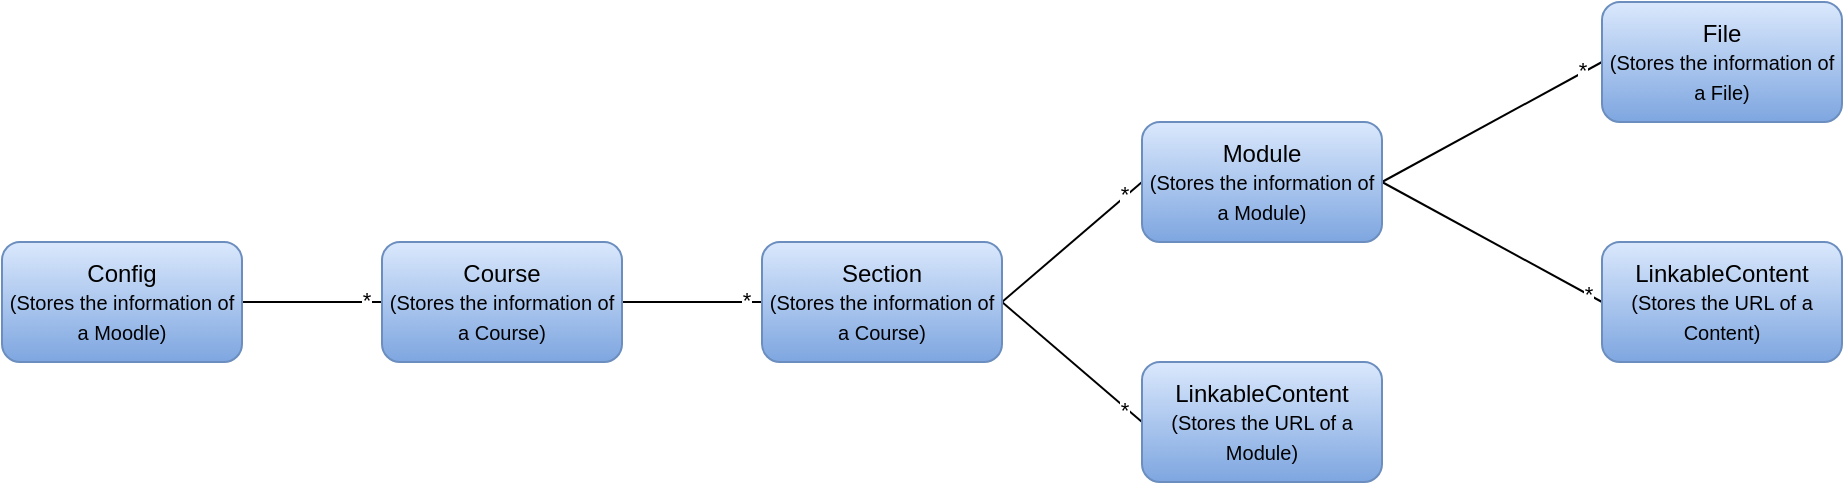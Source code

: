 <mxfile version="13.7.7" type="device"><diagram id="V4OUgML_JG34tccMWn0a" name="Page-1"><mxGraphModel dx="1178" dy="647" grid="1" gridSize="10" guides="1" tooltips="1" connect="1" arrows="1" fold="1" page="1" pageScale="1" pageWidth="1654" pageHeight="1169" math="0" shadow="0"><root><mxCell id="0"/><mxCell id="1" parent="0"/><mxCell id="2efxZBpe1C4muVa-XI-8-16" style="edgeStyle=orthogonalEdgeStyle;rounded=0;orthogonalLoop=1;jettySize=auto;html=1;entryX=0;entryY=0.5;entryDx=0;entryDy=0;endArrow=none;endFill=0;fontFamily=Helvetica;" edge="1" parent="1" source="2efxZBpe1C4muVa-XI-8-1" target="2efxZBpe1C4muVa-XI-8-2"><mxGeometry relative="1" as="geometry"/></mxCell><mxCell id="2efxZBpe1C4muVa-XI-8-17" value="*" style="edgeLabel;html=1;align=center;verticalAlign=middle;resizable=0;points=[];fontFamily=Helvetica;" vertex="1" connectable="0" parent="2efxZBpe1C4muVa-XI-8-16"><mxGeometry x="0.75" y="1" relative="1" as="geometry"><mxPoint as="offset"/></mxGeometry></mxCell><mxCell id="2efxZBpe1C4muVa-XI-8-1" value="Config&lt;br&gt;&lt;font style=&quot;font-size: 10px&quot;&gt;(Stores the information of a Moodle)&lt;/font&gt;" style="rounded=1;whiteSpace=wrap;html=1;fillColor=#dae8fc;strokeColor=#6c8ebf;fontFamily=Helvetica;glass=0;sketch=0;shadow=0;gradientColor=#7ea6e0;" vertex="1" parent="1"><mxGeometry x="120" y="250" width="120" height="60" as="geometry"/></mxCell><mxCell id="2efxZBpe1C4muVa-XI-8-18" style="edgeStyle=orthogonalEdgeStyle;rounded=0;orthogonalLoop=1;jettySize=auto;html=1;exitX=1;exitY=0.5;exitDx=0;exitDy=0;entryX=0;entryY=0.5;entryDx=0;entryDy=0;endArrow=none;endFill=0;fontFamily=Helvetica;" edge="1" parent="1" source="2efxZBpe1C4muVa-XI-8-2" target="2efxZBpe1C4muVa-XI-8-7"><mxGeometry relative="1" as="geometry"/></mxCell><mxCell id="2efxZBpe1C4muVa-XI-8-19" value="*" style="edgeLabel;html=1;align=center;verticalAlign=middle;resizable=0;points=[];fontFamily=Helvetica;" vertex="1" connectable="0" parent="2efxZBpe1C4muVa-XI-8-18"><mxGeometry x="0.774" y="1" relative="1" as="geometry"><mxPoint as="offset"/></mxGeometry></mxCell><mxCell id="2efxZBpe1C4muVa-XI-8-2" value="Course&lt;br&gt;&lt;font style=&quot;font-size: 10px&quot;&gt;(Stores the information of a Course)&lt;/font&gt;" style="rounded=1;whiteSpace=wrap;html=1;fillColor=#dae8fc;strokeColor=#6c8ebf;fontFamily=Helvetica;glass=0;sketch=0;shadow=0;gradientColor=#7ea6e0;" vertex="1" parent="1"><mxGeometry x="310" y="250" width="120" height="60" as="geometry"/></mxCell><mxCell id="2efxZBpe1C4muVa-XI-8-20" style="rounded=0;orthogonalLoop=1;jettySize=auto;html=1;exitX=1;exitY=0.5;exitDx=0;exitDy=0;entryX=0;entryY=0.5;entryDx=0;entryDy=0;endArrow=none;endFill=0;fontFamily=Helvetica;" edge="1" parent="1" source="2efxZBpe1C4muVa-XI-8-7" target="2efxZBpe1C4muVa-XI-8-12"><mxGeometry relative="1" as="geometry"/></mxCell><mxCell id="2efxZBpe1C4muVa-XI-8-23" value="*" style="edgeLabel;html=1;align=center;verticalAlign=middle;resizable=0;points=[];fontFamily=Helvetica;" vertex="1" connectable="0" parent="2efxZBpe1C4muVa-XI-8-20"><mxGeometry x="0.768" y="1" relative="1" as="geometry"><mxPoint as="offset"/></mxGeometry></mxCell><mxCell id="2efxZBpe1C4muVa-XI-8-21" style="edgeStyle=none;rounded=0;orthogonalLoop=1;jettySize=auto;html=1;exitX=1;exitY=0.5;exitDx=0;exitDy=0;entryX=0;entryY=0.5;entryDx=0;entryDy=0;endArrow=none;endFill=0;fontFamily=Helvetica;" edge="1" parent="1" source="2efxZBpe1C4muVa-XI-8-7" target="2efxZBpe1C4muVa-XI-8-13"><mxGeometry relative="1" as="geometry"/></mxCell><mxCell id="2efxZBpe1C4muVa-XI-8-22" value="*" style="edgeLabel;html=1;align=center;verticalAlign=middle;resizable=0;points=[];fontFamily=Helvetica;" vertex="1" connectable="0" parent="2efxZBpe1C4muVa-XI-8-21"><mxGeometry x="0.759" y="-1" relative="1" as="geometry"><mxPoint as="offset"/></mxGeometry></mxCell><mxCell id="2efxZBpe1C4muVa-XI-8-7" value="Section&lt;br&gt;&lt;font style=&quot;font-size: 10px&quot;&gt;(Stores the information of a Course)&lt;/font&gt;" style="rounded=1;whiteSpace=wrap;html=1;fillColor=#dae8fc;strokeColor=#6c8ebf;fontFamily=Helvetica;glass=0;sketch=0;shadow=0;gradientColor=#7ea6e0;" vertex="1" parent="1"><mxGeometry x="500" y="250" width="120" height="60" as="geometry"/></mxCell><mxCell id="2efxZBpe1C4muVa-XI-8-24" style="edgeStyle=none;rounded=0;orthogonalLoop=1;jettySize=auto;html=1;exitX=1;exitY=0.5;exitDx=0;exitDy=0;entryX=0;entryY=0.5;entryDx=0;entryDy=0;endArrow=none;endFill=0;fontFamily=Helvetica;" edge="1" parent="1" source="2efxZBpe1C4muVa-XI-8-12" target="2efxZBpe1C4muVa-XI-8-15"><mxGeometry relative="1" as="geometry"/></mxCell><mxCell id="2efxZBpe1C4muVa-XI-8-25" value="*" style="edgeLabel;html=1;align=center;verticalAlign=middle;resizable=0;points=[];fontFamily=Helvetica;" vertex="1" connectable="0" parent="2efxZBpe1C4muVa-XI-8-24"><mxGeometry x="0.861" relative="1" as="geometry"><mxPoint as="offset"/></mxGeometry></mxCell><mxCell id="2efxZBpe1C4muVa-XI-8-26" style="edgeStyle=none;rounded=0;orthogonalLoop=1;jettySize=auto;html=1;exitX=1;exitY=0.5;exitDx=0;exitDy=0;entryX=0;entryY=0.5;entryDx=0;entryDy=0;endArrow=none;endFill=0;fontFamily=Helvetica;" edge="1" parent="1" source="2efxZBpe1C4muVa-XI-8-12" target="2efxZBpe1C4muVa-XI-8-14"><mxGeometry relative="1" as="geometry"/></mxCell><mxCell id="2efxZBpe1C4muVa-XI-8-27" value="*" style="edgeLabel;html=1;align=center;verticalAlign=middle;resizable=0;points=[];fontFamily=Helvetica;" vertex="1" connectable="0" parent="2efxZBpe1C4muVa-XI-8-26"><mxGeometry x="0.827" y="2" relative="1" as="geometry"><mxPoint as="offset"/></mxGeometry></mxCell><mxCell id="2efxZBpe1C4muVa-XI-8-12" value="Module&lt;br&gt;&lt;font style=&quot;font-size: 10px&quot;&gt;(Stores the information of a Module)&lt;/font&gt;" style="rounded=1;whiteSpace=wrap;html=1;fillColor=#dae8fc;strokeColor=#6c8ebf;fontFamily=Helvetica;glass=0;sketch=0;shadow=0;gradientColor=#7ea6e0;" vertex="1" parent="1"><mxGeometry x="690" y="190" width="120" height="60" as="geometry"/></mxCell><mxCell id="2efxZBpe1C4muVa-XI-8-13" value="LinkableContent&lt;br&gt;&lt;font style=&quot;font-size: 10px&quot;&gt;(Stores the URL of a Module)&lt;/font&gt;" style="rounded=1;whiteSpace=wrap;html=1;fillColor=#dae8fc;strokeColor=#6c8ebf;fontFamily=Helvetica;glass=0;sketch=0;shadow=0;gradientColor=#7ea6e0;" vertex="1" parent="1"><mxGeometry x="690" y="310" width="120" height="60" as="geometry"/></mxCell><mxCell id="2efxZBpe1C4muVa-XI-8-14" value="File&lt;br&gt;&lt;font style=&quot;font-size: 10px&quot;&gt;(Stores the information of a File)&lt;/font&gt;" style="rounded=1;whiteSpace=wrap;html=1;fillColor=#dae8fc;strokeColor=#6c8ebf;fontFamily=Helvetica;glass=0;sketch=0;shadow=0;gradientColor=#7ea6e0;" vertex="1" parent="1"><mxGeometry x="920" y="130" width="120" height="60" as="geometry"/></mxCell><mxCell id="2efxZBpe1C4muVa-XI-8-15" value="LinkableContent&lt;br&gt;&lt;font style=&quot;font-size: 10px&quot;&gt;(Stores the URL of a Content)&lt;/font&gt;" style="rounded=1;whiteSpace=wrap;html=1;fillColor=#dae8fc;strokeColor=#6c8ebf;fontFamily=Helvetica;glass=0;sketch=0;shadow=0;gradientColor=#7ea6e0;" vertex="1" parent="1"><mxGeometry x="920" y="250" width="120" height="60" as="geometry"/></mxCell></root></mxGraphModel></diagram></mxfile>